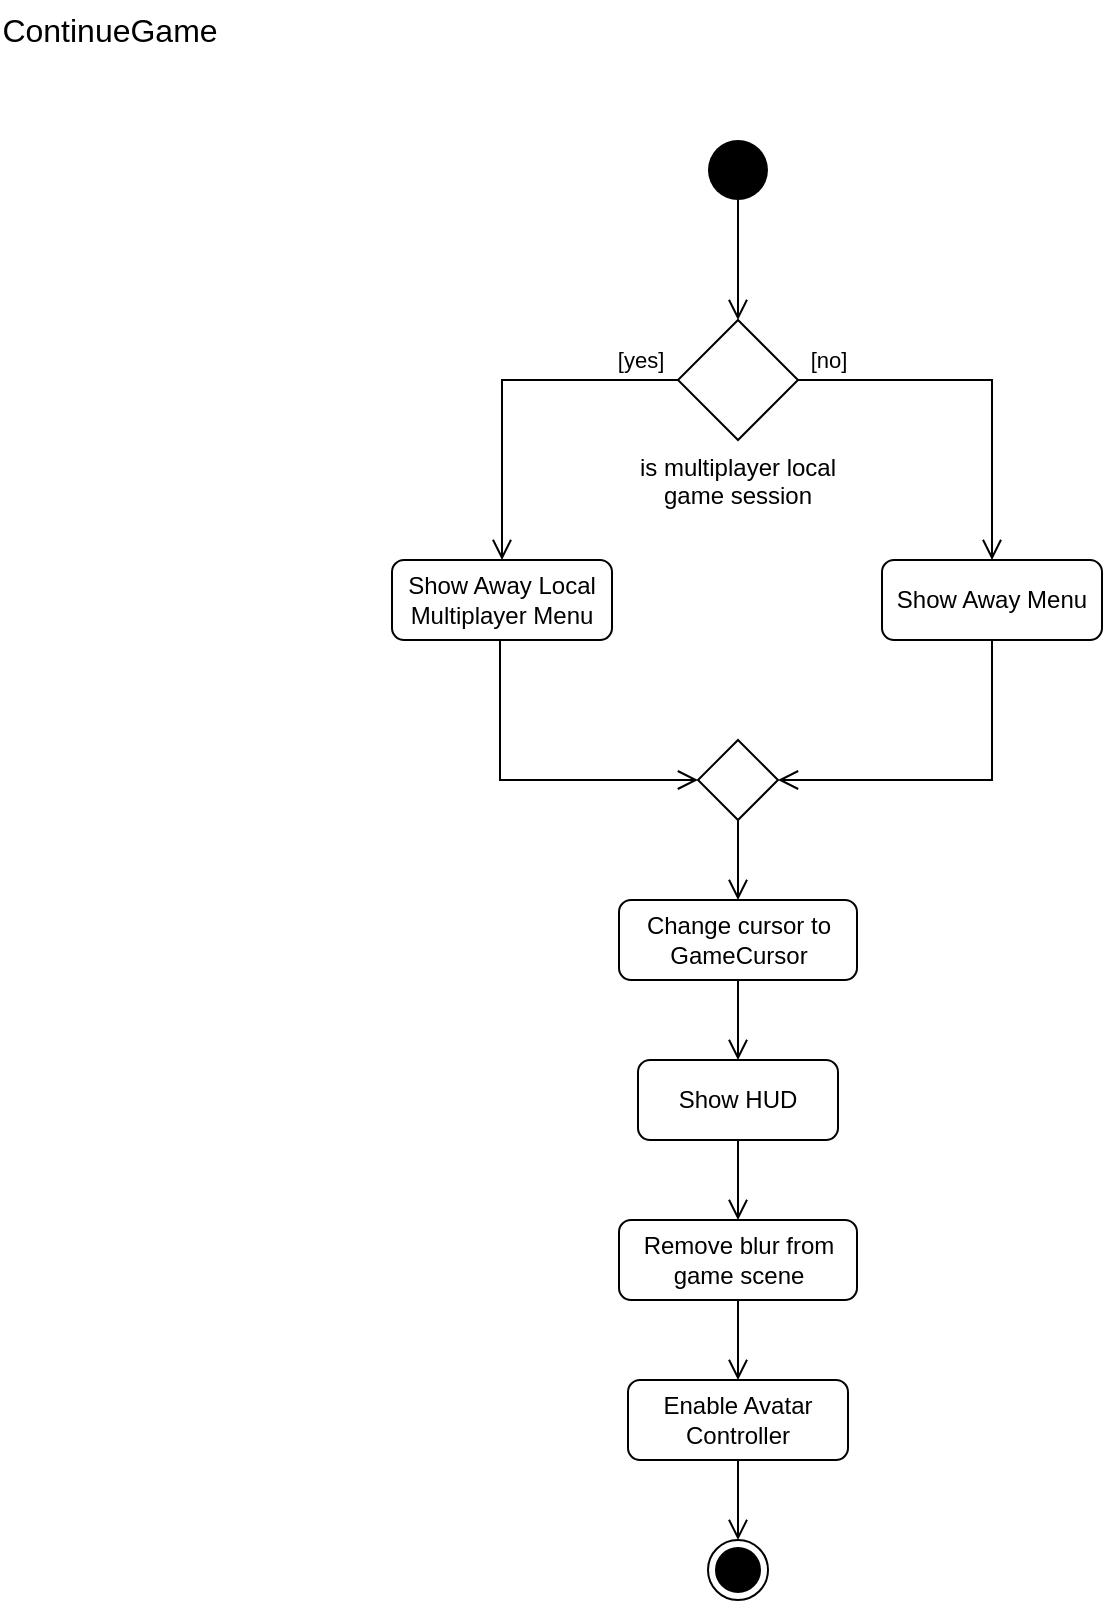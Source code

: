 <mxfile version="18.0.6" type="device"><diagram id="FxPqBRsMLXvnlG32W1oz" name="Strona-1"><mxGraphModel dx="1102" dy="685" grid="1" gridSize="10" guides="1" tooltips="1" connect="1" arrows="1" fold="1" page="1" pageScale="1" pageWidth="827" pageHeight="1169" math="0" shadow="0"><root><mxCell id="0"/><mxCell id="1" parent="0"/><mxCell id="hsBESNH3oPYESbuY0FrW-10" style="edgeStyle=orthogonalEdgeStyle;rounded=0;orthogonalLoop=1;jettySize=auto;html=1;endArrow=open;endFill=0;endSize=8;" edge="1" parent="1" source="kkkgukKeetNe9Ps5pD5s-4" target="hsBESNH3oPYESbuY0FrW-7"><mxGeometry relative="1" as="geometry"/></mxCell><mxCell id="kkkgukKeetNe9Ps5pD5s-4" value="" style="ellipse;fillColor=#000000;strokeColor=none;" parent="1" vertex="1"><mxGeometry x="393.99" y="110" width="30" height="30" as="geometry"/></mxCell><mxCell id="mbTWtFOS4YP6Q_6jp2Z3-9" style="edgeStyle=orthogonalEdgeStyle;rounded=0;orthogonalLoop=1;jettySize=auto;html=1;endArrow=open;endFill=0;endSize=8;strokeWidth=1;" parent="1" source="kkkgukKeetNe9Ps5pD5s-28" target="kkkgukKeetNe9Ps5pD5s-30" edge="1"><mxGeometry relative="1" as="geometry"/></mxCell><mxCell id="kkkgukKeetNe9Ps5pD5s-28" value="Change cursor to GameCursor" style="rounded=1;whiteSpace=wrap;html=1;" parent="1" vertex="1"><mxGeometry x="349.5" y="490" width="119" height="40" as="geometry"/></mxCell><mxCell id="mbTWtFOS4YP6Q_6jp2Z3-12" style="edgeStyle=orthogonalEdgeStyle;rounded=0;orthogonalLoop=1;jettySize=auto;html=1;endArrow=open;endFill=0;endSize=8;strokeWidth=1;" parent="1" source="kkkgukKeetNe9Ps5pD5s-29" target="mbTWtFOS4YP6Q_6jp2Z3-11" edge="1"><mxGeometry relative="1" as="geometry"/></mxCell><mxCell id="kkkgukKeetNe9Ps5pD5s-29" value="Remove blur from game scene" style="rounded=1;whiteSpace=wrap;html=1;" parent="1" vertex="1"><mxGeometry x="349.5" y="650" width="119" height="40" as="geometry"/></mxCell><mxCell id="mbTWtFOS4YP6Q_6jp2Z3-10" style="edgeStyle=orthogonalEdgeStyle;rounded=0;orthogonalLoop=1;jettySize=auto;html=1;endArrow=open;endFill=0;endSize=8;strokeWidth=1;" parent="1" source="kkkgukKeetNe9Ps5pD5s-30" target="kkkgukKeetNe9Ps5pD5s-29" edge="1"><mxGeometry relative="1" as="geometry"/></mxCell><mxCell id="kkkgukKeetNe9Ps5pD5s-30" value="Show HUD" style="rounded=1;whiteSpace=wrap;html=1;" parent="1" vertex="1"><mxGeometry x="359" y="570" width="100" height="40" as="geometry"/></mxCell><mxCell id="mbTWtFOS4YP6Q_6jp2Z3-14" style="edgeStyle=orthogonalEdgeStyle;rounded=0;orthogonalLoop=1;jettySize=auto;html=1;entryX=0.5;entryY=0;entryDx=0;entryDy=0;endArrow=open;endFill=0;endSize=8;strokeWidth=1;" parent="1" source="mbTWtFOS4YP6Q_6jp2Z3-11" target="mbTWtFOS4YP6Q_6jp2Z3-13" edge="1"><mxGeometry relative="1" as="geometry"/></mxCell><mxCell id="mbTWtFOS4YP6Q_6jp2Z3-11" value="Enable Avatar Controller" style="rounded=1;whiteSpace=wrap;html=1;" parent="1" vertex="1"><mxGeometry x="354" y="730" width="110" height="40" as="geometry"/></mxCell><mxCell id="mbTWtFOS4YP6Q_6jp2Z3-13" value="" style="ellipse;html=1;shape=endState;fillColor=#000000;strokeColor=#000000;" parent="1" vertex="1"><mxGeometry x="394" y="810" width="30" height="30" as="geometry"/></mxCell><mxCell id="hsBESNH3oPYESbuY0FrW-13" style="edgeStyle=orthogonalEdgeStyle;rounded=0;orthogonalLoop=1;jettySize=auto;html=1;entryX=1;entryY=0.5;entryDx=0;entryDy=0;endArrow=open;endFill=0;endSize=8;" edge="1" parent="1" source="hsBESNH3oPYESbuY0FrW-3" target="hsBESNH3oPYESbuY0FrW-11"><mxGeometry relative="1" as="geometry"><Array as="points"><mxPoint x="536" y="430"/></Array></mxGeometry></mxCell><mxCell id="hsBESNH3oPYESbuY0FrW-3" value="Show Away Menu" style="rounded=1;whiteSpace=wrap;html=1;strokeColor=#000000;" vertex="1" parent="1"><mxGeometry x="481" y="320" width="110" height="40" as="geometry"/></mxCell><mxCell id="hsBESNH3oPYESbuY0FrW-4" style="edgeStyle=orthogonalEdgeStyle;rounded=0;orthogonalLoop=1;jettySize=auto;html=1;entryX=0.5;entryY=0;entryDx=0;entryDy=0;fontSize=16;endSize=8;endArrow=open;endFill=0;" edge="1" parent="1" source="hsBESNH3oPYESbuY0FrW-7" target="hsBESNH3oPYESbuY0FrW-3"><mxGeometry relative="1" as="geometry"/></mxCell><mxCell id="hsBESNH3oPYESbuY0FrW-5" value="[no]" style="edgeLabel;html=1;align=center;verticalAlign=middle;resizable=0;points=[];fontSize=11;" vertex="1" connectable="0" parent="hsBESNH3oPYESbuY0FrW-4"><mxGeometry x="-0.615" relative="1" as="geometry"><mxPoint x="-21" y="-10" as="offset"/></mxGeometry></mxCell><mxCell id="hsBESNH3oPYESbuY0FrW-6" value="[yes]" style="edgeStyle=orthogonalEdgeStyle;rounded=0;orthogonalLoop=1;jettySize=auto;html=1;entryX=0.5;entryY=0;entryDx=0;entryDy=0;fontSize=11;endArrow=open;endFill=0;endSize=8;" edge="1" parent="1" source="hsBESNH3oPYESbuY0FrW-7" target="hsBESNH3oPYESbuY0FrW-9"><mxGeometry x="-0.789" y="-10" relative="1" as="geometry"><mxPoint as="offset"/></mxGeometry></mxCell><mxCell id="hsBESNH3oPYESbuY0FrW-7" value="" style="rhombus;" vertex="1" parent="1"><mxGeometry x="379" y="200" width="60" height="60" as="geometry"/></mxCell><mxCell id="hsBESNH3oPYESbuY0FrW-8" value="is multiplayer local game session" style="text;whiteSpace=wrap;html=1;align=center;" vertex="1" parent="1"><mxGeometry x="356.12" y="260" width="105.75" height="40" as="geometry"/></mxCell><mxCell id="hsBESNH3oPYESbuY0FrW-12" style="edgeStyle=orthogonalEdgeStyle;rounded=0;orthogonalLoop=1;jettySize=auto;html=1;entryX=0;entryY=0.5;entryDx=0;entryDy=0;endArrow=open;endFill=0;endSize=8;" edge="1" parent="1" source="hsBESNH3oPYESbuY0FrW-9" target="hsBESNH3oPYESbuY0FrW-11"><mxGeometry relative="1" as="geometry"><Array as="points"><mxPoint x="290" y="430"/></Array></mxGeometry></mxCell><mxCell id="hsBESNH3oPYESbuY0FrW-9" value="Show Away Local&lt;br&gt;Multiplayer Menu" style="rounded=1;whiteSpace=wrap;html=1;strokeColor=#000000;" vertex="1" parent="1"><mxGeometry x="236" y="320" width="110" height="40" as="geometry"/></mxCell><mxCell id="hsBESNH3oPYESbuY0FrW-14" style="edgeStyle=orthogonalEdgeStyle;rounded=0;orthogonalLoop=1;jettySize=auto;html=1;endArrow=open;endFill=0;endSize=8;" edge="1" parent="1" source="hsBESNH3oPYESbuY0FrW-11" target="kkkgukKeetNe9Ps5pD5s-28"><mxGeometry relative="1" as="geometry"/></mxCell><mxCell id="hsBESNH3oPYESbuY0FrW-11" value="" style="rhombus;strokeColor=#000000;" vertex="1" parent="1"><mxGeometry x="389" y="410" width="40" height="40" as="geometry"/></mxCell><mxCell id="hsBESNH3oPYESbuY0FrW-15" value="ContinueGame" style="text;html=1;strokeColor=none;fillColor=none;align=center;verticalAlign=middle;whiteSpace=wrap;rounded=0;fontSize=16;" vertex="1" parent="1"><mxGeometry x="40" y="40" width="110" height="30" as="geometry"/></mxCell></root></mxGraphModel></diagram></mxfile>